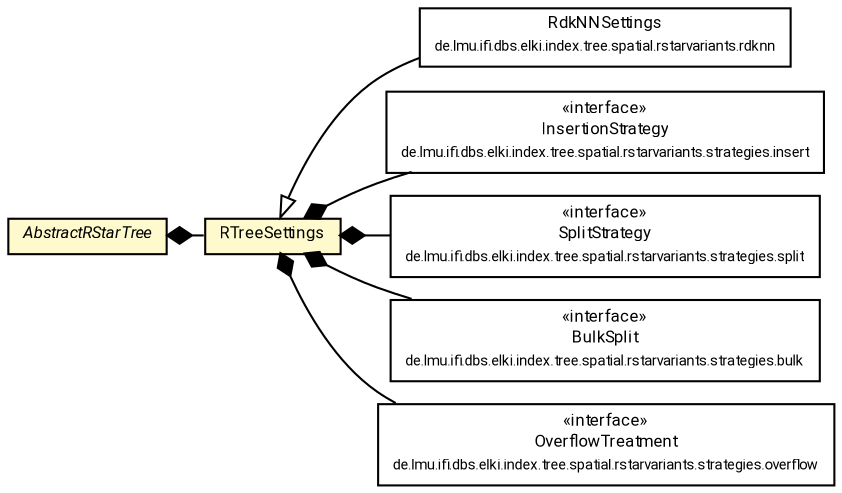 #!/usr/local/bin/dot
#
# Class diagram 
# Generated by UMLGraph version R5_7_2-60-g0e99a6 (http://www.spinellis.gr/umlgraph/)
#

digraph G {
	graph [fontnames="svg"]
	edge [fontname="Roboto",fontsize=7,labelfontname="Roboto",labelfontsize=7,color="black"];
	node [fontname="Roboto",fontcolor="black",fontsize=8,shape=plaintext,margin=0,width=0,height=0];
	nodesep=0.15;
	ranksep=0.25;
	rankdir=LR;
	// de.lmu.ifi.dbs.elki.index.tree.spatial.rstarvariants.AbstractRStarTree<N extends de.lmu.ifi.dbs.elki.index.tree.spatial.rstarvariants.AbstractRStarTreeNode<N, E>, E extends de.lmu.ifi.dbs.elki.index.tree.spatial.SpatialEntry, S extends de.lmu.ifi.dbs.elki.index.tree.spatial.rstarvariants.RTreeSettings>
	c8615317 [label=<<table title="de.lmu.ifi.dbs.elki.index.tree.spatial.rstarvariants.AbstractRStarTree" border="0" cellborder="1" cellspacing="0" cellpadding="2" bgcolor="LemonChiffon" href="AbstractRStarTree.html" target="_parent">
		<tr><td><table border="0" cellspacing="0" cellpadding="1">
		<tr><td align="center" balign="center"> <font face="Roboto"><i>AbstractRStarTree</i></font> </td></tr>
		</table></td></tr>
		</table>>, URL="AbstractRStarTree.html"];
	// de.lmu.ifi.dbs.elki.index.tree.spatial.rstarvariants.rdknn.RdkNNSettings
	c8615336 [label=<<table title="de.lmu.ifi.dbs.elki.index.tree.spatial.rstarvariants.rdknn.RdkNNSettings" border="0" cellborder="1" cellspacing="0" cellpadding="2" href="rdknn/RdkNNSettings.html" target="_parent">
		<tr><td><table border="0" cellspacing="0" cellpadding="1">
		<tr><td align="center" balign="center"> <font face="Roboto">RdkNNSettings</font> </td></tr>
		<tr><td align="center" balign="center"> <font face="Roboto" point-size="7.0">de.lmu.ifi.dbs.elki.index.tree.spatial.rstarvariants.rdknn</font> </td></tr>
		</table></td></tr>
		</table>>, URL="rdknn/RdkNNSettings.html"];
	// de.lmu.ifi.dbs.elki.index.tree.spatial.rstarvariants.RTreeSettings
	c8615345 [label=<<table title="de.lmu.ifi.dbs.elki.index.tree.spatial.rstarvariants.RTreeSettings" border="0" cellborder="1" cellspacing="0" cellpadding="2" bgcolor="lemonChiffon" href="RTreeSettings.html" target="_parent">
		<tr><td><table border="0" cellspacing="0" cellpadding="1">
		<tr><td align="center" balign="center"> <font face="Roboto">RTreeSettings</font> </td></tr>
		</table></td></tr>
		</table>>, URL="RTreeSettings.html"];
	// de.lmu.ifi.dbs.elki.index.tree.spatial.rstarvariants.strategies.insert.InsertionStrategy
	c8615346 [label=<<table title="de.lmu.ifi.dbs.elki.index.tree.spatial.rstarvariants.strategies.insert.InsertionStrategy" border="0" cellborder="1" cellspacing="0" cellpadding="2" href="strategies/insert/InsertionStrategy.html" target="_parent">
		<tr><td><table border="0" cellspacing="0" cellpadding="1">
		<tr><td align="center" balign="center"> &#171;interface&#187; </td></tr>
		<tr><td align="center" balign="center"> <font face="Roboto">InsertionStrategy</font> </td></tr>
		<tr><td align="center" balign="center"> <font face="Roboto" point-size="7.0">de.lmu.ifi.dbs.elki.index.tree.spatial.rstarvariants.strategies.insert</font> </td></tr>
		</table></td></tr>
		</table>>, URL="strategies/insert/InsertionStrategy.html"];
	// de.lmu.ifi.dbs.elki.index.tree.spatial.rstarvariants.strategies.split.SplitStrategy
	c8615361 [label=<<table title="de.lmu.ifi.dbs.elki.index.tree.spatial.rstarvariants.strategies.split.SplitStrategy" border="0" cellborder="1" cellspacing="0" cellpadding="2" href="strategies/split/SplitStrategy.html" target="_parent">
		<tr><td><table border="0" cellspacing="0" cellpadding="1">
		<tr><td align="center" balign="center"> &#171;interface&#187; </td></tr>
		<tr><td align="center" balign="center"> <font face="Roboto">SplitStrategy</font> </td></tr>
		<tr><td align="center" balign="center"> <font face="Roboto" point-size="7.0">de.lmu.ifi.dbs.elki.index.tree.spatial.rstarvariants.strategies.split</font> </td></tr>
		</table></td></tr>
		</table>>, URL="strategies/split/SplitStrategy.html"];
	// de.lmu.ifi.dbs.elki.index.tree.spatial.rstarvariants.strategies.bulk.BulkSplit
	c8615370 [label=<<table title="de.lmu.ifi.dbs.elki.index.tree.spatial.rstarvariants.strategies.bulk.BulkSplit" border="0" cellborder="1" cellspacing="0" cellpadding="2" href="strategies/bulk/BulkSplit.html" target="_parent">
		<tr><td><table border="0" cellspacing="0" cellpadding="1">
		<tr><td align="center" balign="center"> &#171;interface&#187; </td></tr>
		<tr><td align="center" balign="center"> <font face="Roboto">BulkSplit</font> </td></tr>
		<tr><td align="center" balign="center"> <font face="Roboto" point-size="7.0">de.lmu.ifi.dbs.elki.index.tree.spatial.rstarvariants.strategies.bulk</font> </td></tr>
		</table></td></tr>
		</table>>, URL="strategies/bulk/BulkSplit.html"];
	// de.lmu.ifi.dbs.elki.index.tree.spatial.rstarvariants.strategies.overflow.OverflowTreatment
	c8615385 [label=<<table title="de.lmu.ifi.dbs.elki.index.tree.spatial.rstarvariants.strategies.overflow.OverflowTreatment" border="0" cellborder="1" cellspacing="0" cellpadding="2" href="strategies/overflow/OverflowTreatment.html" target="_parent">
		<tr><td><table border="0" cellspacing="0" cellpadding="1">
		<tr><td align="center" balign="center"> &#171;interface&#187; </td></tr>
		<tr><td align="center" balign="center"> <font face="Roboto">OverflowTreatment</font> </td></tr>
		<tr><td align="center" balign="center"> <font face="Roboto" point-size="7.0">de.lmu.ifi.dbs.elki.index.tree.spatial.rstarvariants.strategies.overflow</font> </td></tr>
		</table></td></tr>
		</table>>, URL="strategies/overflow/OverflowTreatment.html"];
	// de.lmu.ifi.dbs.elki.index.tree.spatial.rstarvariants.AbstractRStarTree<N extends de.lmu.ifi.dbs.elki.index.tree.spatial.rstarvariants.AbstractRStarTreeNode<N, E>, E extends de.lmu.ifi.dbs.elki.index.tree.spatial.SpatialEntry, S extends de.lmu.ifi.dbs.elki.index.tree.spatial.rstarvariants.RTreeSettings> composed de.lmu.ifi.dbs.elki.index.tree.spatial.rstarvariants.RTreeSettings
	c8615317 -> c8615345 [arrowhead=none,arrowtail=diamond,dir=back,weight=6];
	// de.lmu.ifi.dbs.elki.index.tree.spatial.rstarvariants.rdknn.RdkNNSettings extends de.lmu.ifi.dbs.elki.index.tree.spatial.rstarvariants.RTreeSettings
	c8615345 -> c8615336 [arrowtail=empty,dir=back,weight=10];
	// de.lmu.ifi.dbs.elki.index.tree.spatial.rstarvariants.RTreeSettings composed de.lmu.ifi.dbs.elki.index.tree.spatial.rstarvariants.strategies.bulk.BulkSplit
	c8615345 -> c8615370 [arrowhead=none,arrowtail=diamond,dir=back,weight=6];
	// de.lmu.ifi.dbs.elki.index.tree.spatial.rstarvariants.RTreeSettings composed de.lmu.ifi.dbs.elki.index.tree.spatial.rstarvariants.strategies.split.SplitStrategy
	c8615345 -> c8615361 [arrowhead=none,arrowtail=diamond,dir=back,weight=6];
	// de.lmu.ifi.dbs.elki.index.tree.spatial.rstarvariants.RTreeSettings composed de.lmu.ifi.dbs.elki.index.tree.spatial.rstarvariants.strategies.insert.InsertionStrategy
	c8615345 -> c8615346 [arrowhead=none,arrowtail=diamond,dir=back,weight=6];
	// de.lmu.ifi.dbs.elki.index.tree.spatial.rstarvariants.RTreeSettings composed de.lmu.ifi.dbs.elki.index.tree.spatial.rstarvariants.strategies.overflow.OverflowTreatment
	c8615345 -> c8615385 [arrowhead=none,arrowtail=diamond,dir=back,weight=6];
}

